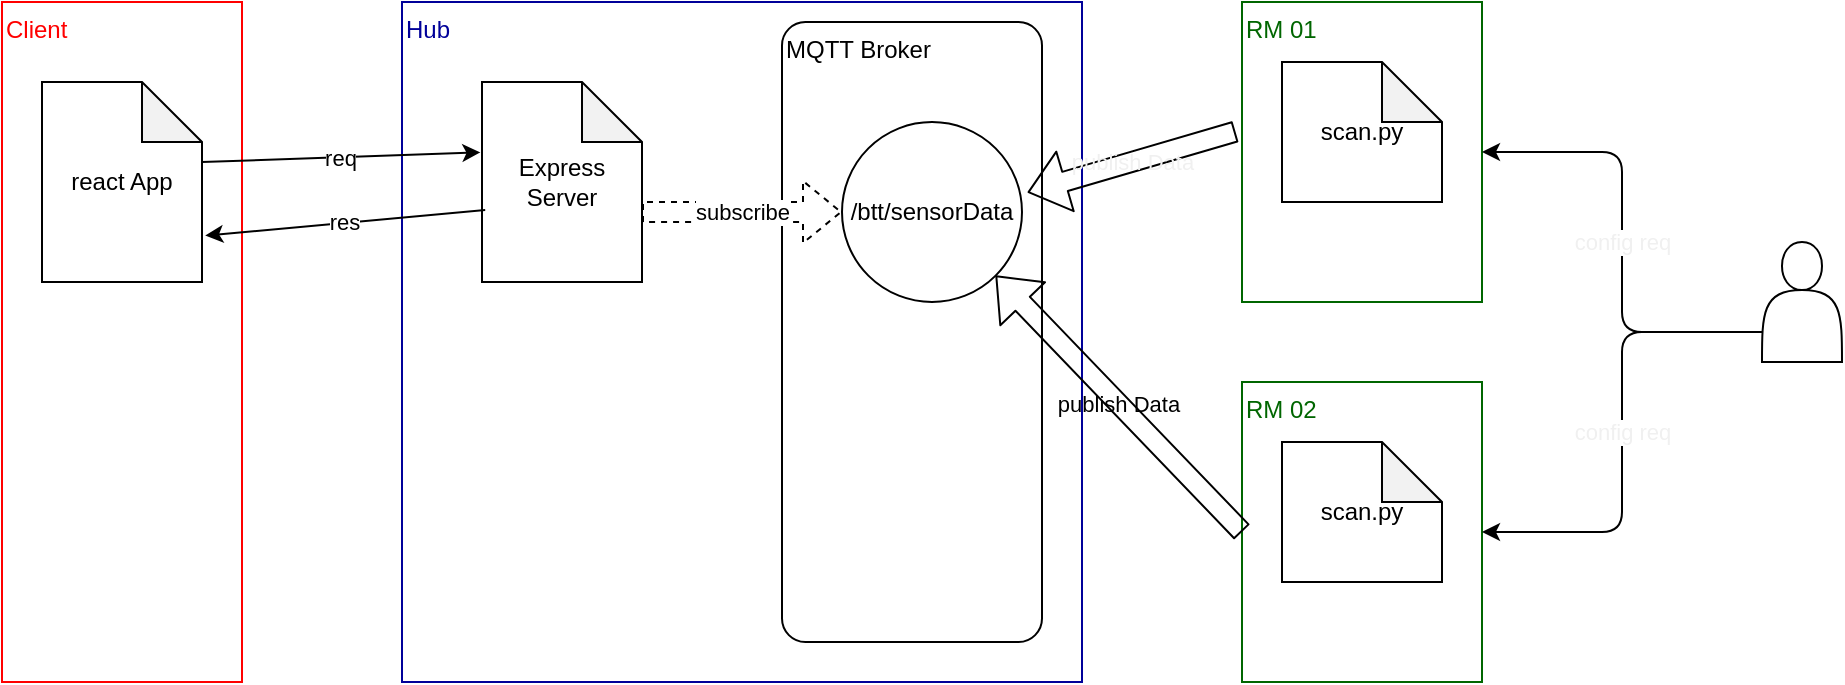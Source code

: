 <mxfile>
    <diagram id="K_BUTR0TAQ0R-rDa8sVM" name="Page-1">
        <mxGraphModel dx="342" dy="380" grid="1" gridSize="10" guides="1" tooltips="1" connect="1" arrows="1" fold="1" page="1" pageScale="1" pageWidth="827" pageHeight="1169" math="0" shadow="0">
            <root>
                <mxCell id="0"/>
                <mxCell id="1" parent="0"/>
                <mxCell id="2" value="&lt;div&gt;&lt;span&gt;&lt;font color=&quot;#ff0000&quot;&gt;Client&lt;/font&gt;&lt;/span&gt;&lt;/div&gt;" style="rounded=0;whiteSpace=wrap;html=1;align=left;verticalAlign=top;strokeColor=#FF0000;" parent="1" vertex="1">
                    <mxGeometry x="30" y="90" width="120" height="340" as="geometry"/>
                </mxCell>
                <mxCell id="3" value="&lt;div&gt;&lt;span&gt;&lt;font color=&quot;#000099&quot;&gt;Hub&lt;/font&gt;&lt;/span&gt;&lt;/div&gt;" style="rounded=0;whiteSpace=wrap;html=1;align=left;verticalAlign=top;strokeColor=#000099;" parent="1" vertex="1">
                    <mxGeometry x="230" y="90" width="340" height="340" as="geometry"/>
                </mxCell>
                <mxCell id="4" value="&lt;div&gt;&lt;span&gt;&lt;font color=&quot;#006600&quot;&gt;RM 02&lt;/font&gt;&lt;/span&gt;&lt;/div&gt;" style="rounded=0;whiteSpace=wrap;html=1;align=left;verticalAlign=top;strokeColor=#006600;" parent="1" vertex="1">
                    <mxGeometry x="650" y="280" width="120" height="150" as="geometry"/>
                </mxCell>
                <mxCell id="5" value="&lt;div&gt;&lt;span&gt;&lt;font color=&quot;#006600&quot;&gt;RM 01&lt;/font&gt;&lt;/span&gt;&lt;/div&gt;" style="rounded=0;whiteSpace=wrap;html=1;align=left;verticalAlign=top;strokeColor=#006600;" parent="1" vertex="1">
                    <mxGeometry x="650" y="90" width="120" height="150" as="geometry"/>
                </mxCell>
                <mxCell id="8" value="MQTT Broker" style="rounded=1;whiteSpace=wrap;html=1;align=left;verticalAlign=top;arcSize=9;" parent="1" vertex="1">
                    <mxGeometry x="420" y="100" width="130" height="310" as="geometry"/>
                </mxCell>
                <mxCell id="9" value="/btt/sensorData" style="ellipse;whiteSpace=wrap;html=1;aspect=fixed;" parent="1" vertex="1">
                    <mxGeometry x="450" y="150" width="90" height="90" as="geometry"/>
                </mxCell>
                <mxCell id="10" value="publish Data" style="shape=flexArrow;endArrow=classic;html=1;entryX=1.031;entryY=0.391;entryDx=0;entryDy=0;entryPerimeter=0;exitX=-0.027;exitY=0.432;exitDx=0;exitDy=0;exitPerimeter=0;fontColor=#F0F0F0;labelBackgroundColor=none;" parent="1" source="5" target="9" edge="1">
                    <mxGeometry width="50" height="50" relative="1" as="geometry">
                        <mxPoint x="610" y="170" as="sourcePoint"/>
                        <mxPoint x="660" y="120" as="targetPoint"/>
                    </mxGeometry>
                </mxCell>
                <mxCell id="12" value="publish Data" style="shape=flexArrow;endArrow=classic;html=1;exitX=0;exitY=0.5;exitDx=0;exitDy=0;entryX=1;entryY=1;entryDx=0;entryDy=0;strokeColor=default;labelBackgroundColor=none;" parent="1" source="4" target="9" edge="1">
                    <mxGeometry width="50" height="50" relative="1" as="geometry">
                        <mxPoint x="440" y="270" as="sourcePoint"/>
                        <mxPoint x="490" y="220" as="targetPoint"/>
                    </mxGeometry>
                </mxCell>
                <mxCell id="13" value="scan.py" style="shape=note;whiteSpace=wrap;html=1;backgroundOutline=1;darkOpacity=0.05;" parent="1" vertex="1">
                    <mxGeometry x="670" y="120" width="80" height="70" as="geometry"/>
                </mxCell>
                <mxCell id="14" value="scan.py" style="shape=note;whiteSpace=wrap;html=1;backgroundOutline=1;darkOpacity=0.05;" parent="1" vertex="1">
                    <mxGeometry x="670" y="310" width="80" height="70" as="geometry"/>
                </mxCell>
                <mxCell id="15" value="react App" style="shape=note;whiteSpace=wrap;html=1;backgroundOutline=1;darkOpacity=0.05;" parent="1" vertex="1">
                    <mxGeometry x="50" y="130" width="80" height="100" as="geometry"/>
                </mxCell>
                <mxCell id="16" value="Express&lt;br&gt;Server" style="shape=note;whiteSpace=wrap;html=1;backgroundOutline=1;darkOpacity=0.05;" parent="1" vertex="1">
                    <mxGeometry x="270" y="130" width="80" height="100" as="geometry"/>
                </mxCell>
                <mxCell id="17" value="req" style="endArrow=classic;html=1;exitX=1;exitY=0.4;exitDx=0;exitDy=0;exitPerimeter=0;entryX=-0.01;entryY=0.352;entryDx=0;entryDy=0;entryPerimeter=0;" parent="1" source="15" target="16" edge="1">
                    <mxGeometry width="50" height="50" relative="1" as="geometry">
                        <mxPoint x="250" y="260" as="sourcePoint"/>
                        <mxPoint x="300" y="210" as="targetPoint"/>
                    </mxGeometry>
                </mxCell>
                <mxCell id="18" value="res" style="endArrow=classic;html=1;exitX=0.02;exitY=0.64;exitDx=0;exitDy=0;exitPerimeter=0;entryX=1.02;entryY=0.768;entryDx=0;entryDy=0;entryPerimeter=0;" parent="1" source="16" target="15" edge="1">
                    <mxGeometry width="50" height="50" relative="1" as="geometry">
                        <mxPoint x="250" y="260" as="sourcePoint"/>
                        <mxPoint x="300" y="210" as="targetPoint"/>
                    </mxGeometry>
                </mxCell>
                <mxCell id="19" value="subscribe" style="shape=flexArrow;endArrow=classic;html=1;exitX=0;exitY=0;exitDx=80;exitDy=65;exitPerimeter=0;entryX=0;entryY=0.5;entryDx=0;entryDy=0;dashed=1;" parent="1" source="16" target="9" edge="1">
                    <mxGeometry width="50" height="50" relative="1" as="geometry">
                        <mxPoint x="380" y="210" as="sourcePoint"/>
                        <mxPoint x="430" y="160" as="targetPoint"/>
                    </mxGeometry>
                </mxCell>
                <mxCell id="22" value="config req" style="edgeStyle=orthogonalEdgeStyle;html=1;exitX=0;exitY=0.75;exitDx=0;exitDy=0;entryX=1;entryY=0.5;entryDx=0;entryDy=0;fontColor=#F0F0F0;strokeColor=default;" parent="1" source="20" target="4" edge="1">
                    <mxGeometry relative="1" as="geometry"/>
                </mxCell>
                <mxCell id="20" value="" style="shape=actor;whiteSpace=wrap;html=1;" parent="1" vertex="1">
                    <mxGeometry x="910" y="210" width="40" height="60" as="geometry"/>
                </mxCell>
                <mxCell id="21" value="config req" style="endArrow=classic;html=1;fontColor=#F0F0F0;exitX=0;exitY=0.75;exitDx=0;exitDy=0;entryX=1;entryY=0.5;entryDx=0;entryDy=0;edgeStyle=orthogonalEdgeStyle;" parent="1" source="20" target="5" edge="1">
                    <mxGeometry width="50" height="50" relative="1" as="geometry">
                        <mxPoint x="780" y="540" as="sourcePoint"/>
                        <mxPoint x="830" y="490" as="targetPoint"/>
                    </mxGeometry>
                </mxCell>
            </root>
        </mxGraphModel>
    </diagram>
</mxfile>
